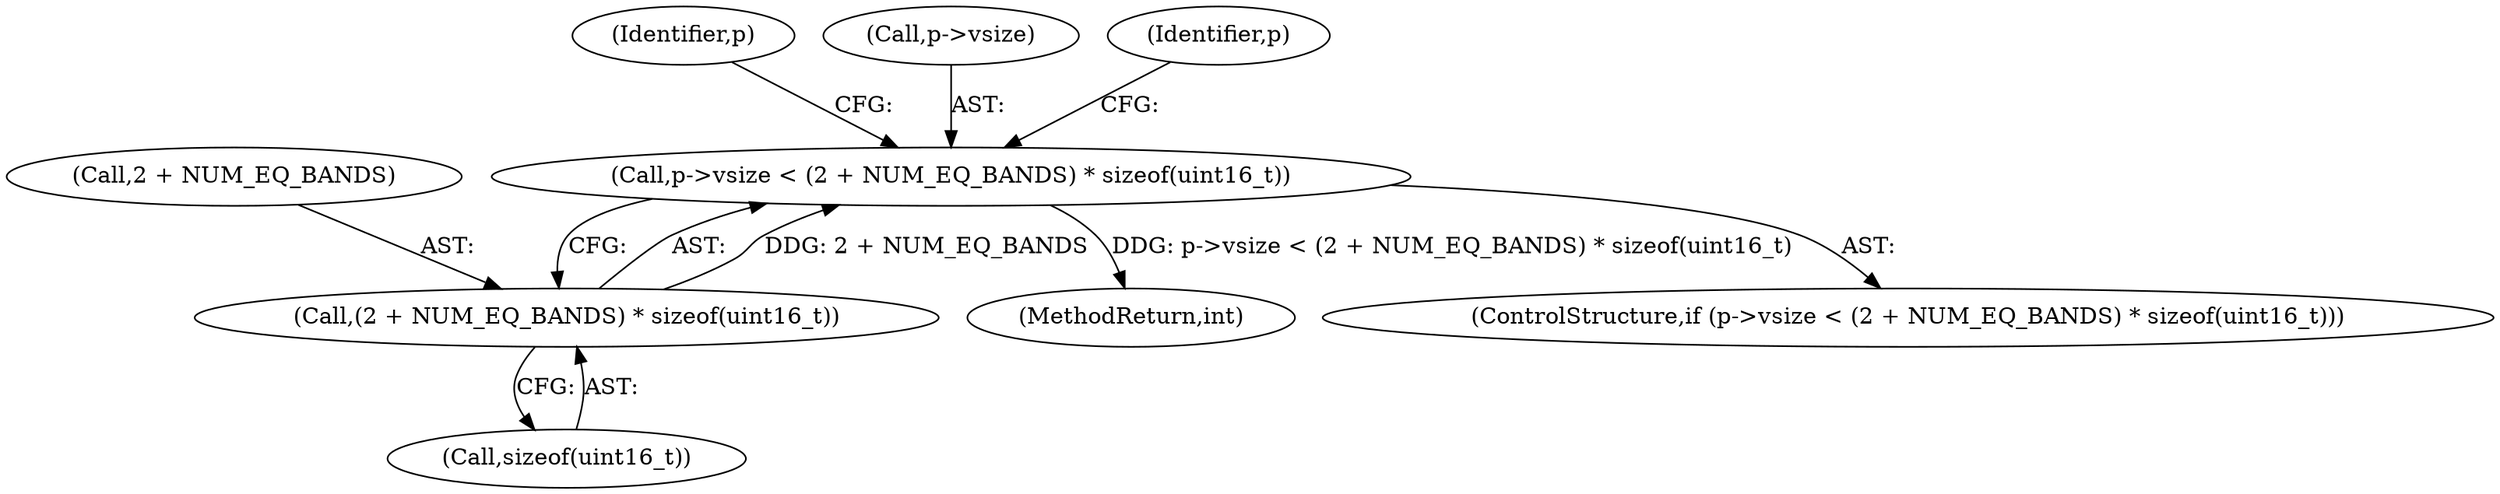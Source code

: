 digraph "0_Android_d72ea85c78a1a68bf99fd5804ad9784b4102fe57@pointer" {
"1000263" [label="(Call,p->vsize < (2 + NUM_EQ_BANDS) * sizeof(uint16_t))"];
"1000267" [label="(Call,(2 + NUM_EQ_BANDS) * sizeof(uint16_t))"];
"1000268" [label="(Call,2 + NUM_EQ_BANDS)"];
"1000281" [label="(Identifier,p)"];
"1000264" [label="(Call,p->vsize)"];
"1000271" [label="(Call,sizeof(uint16_t))"];
"1000263" [label="(Call,p->vsize < (2 + NUM_EQ_BANDS) * sizeof(uint16_t))"];
"1000651" [label="(MethodReturn,int)"];
"1000275" [label="(Identifier,p)"];
"1000262" [label="(ControlStructure,if (p->vsize < (2 + NUM_EQ_BANDS) * sizeof(uint16_t)))"];
"1000267" [label="(Call,(2 + NUM_EQ_BANDS) * sizeof(uint16_t))"];
"1000263" -> "1000262"  [label="AST: "];
"1000263" -> "1000267"  [label="CFG: "];
"1000264" -> "1000263"  [label="AST: "];
"1000267" -> "1000263"  [label="AST: "];
"1000275" -> "1000263"  [label="CFG: "];
"1000281" -> "1000263"  [label="CFG: "];
"1000263" -> "1000651"  [label="DDG: p->vsize < (2 + NUM_EQ_BANDS) * sizeof(uint16_t)"];
"1000267" -> "1000263"  [label="DDG: 2 + NUM_EQ_BANDS"];
"1000267" -> "1000271"  [label="CFG: "];
"1000268" -> "1000267"  [label="AST: "];
"1000271" -> "1000267"  [label="AST: "];
}
